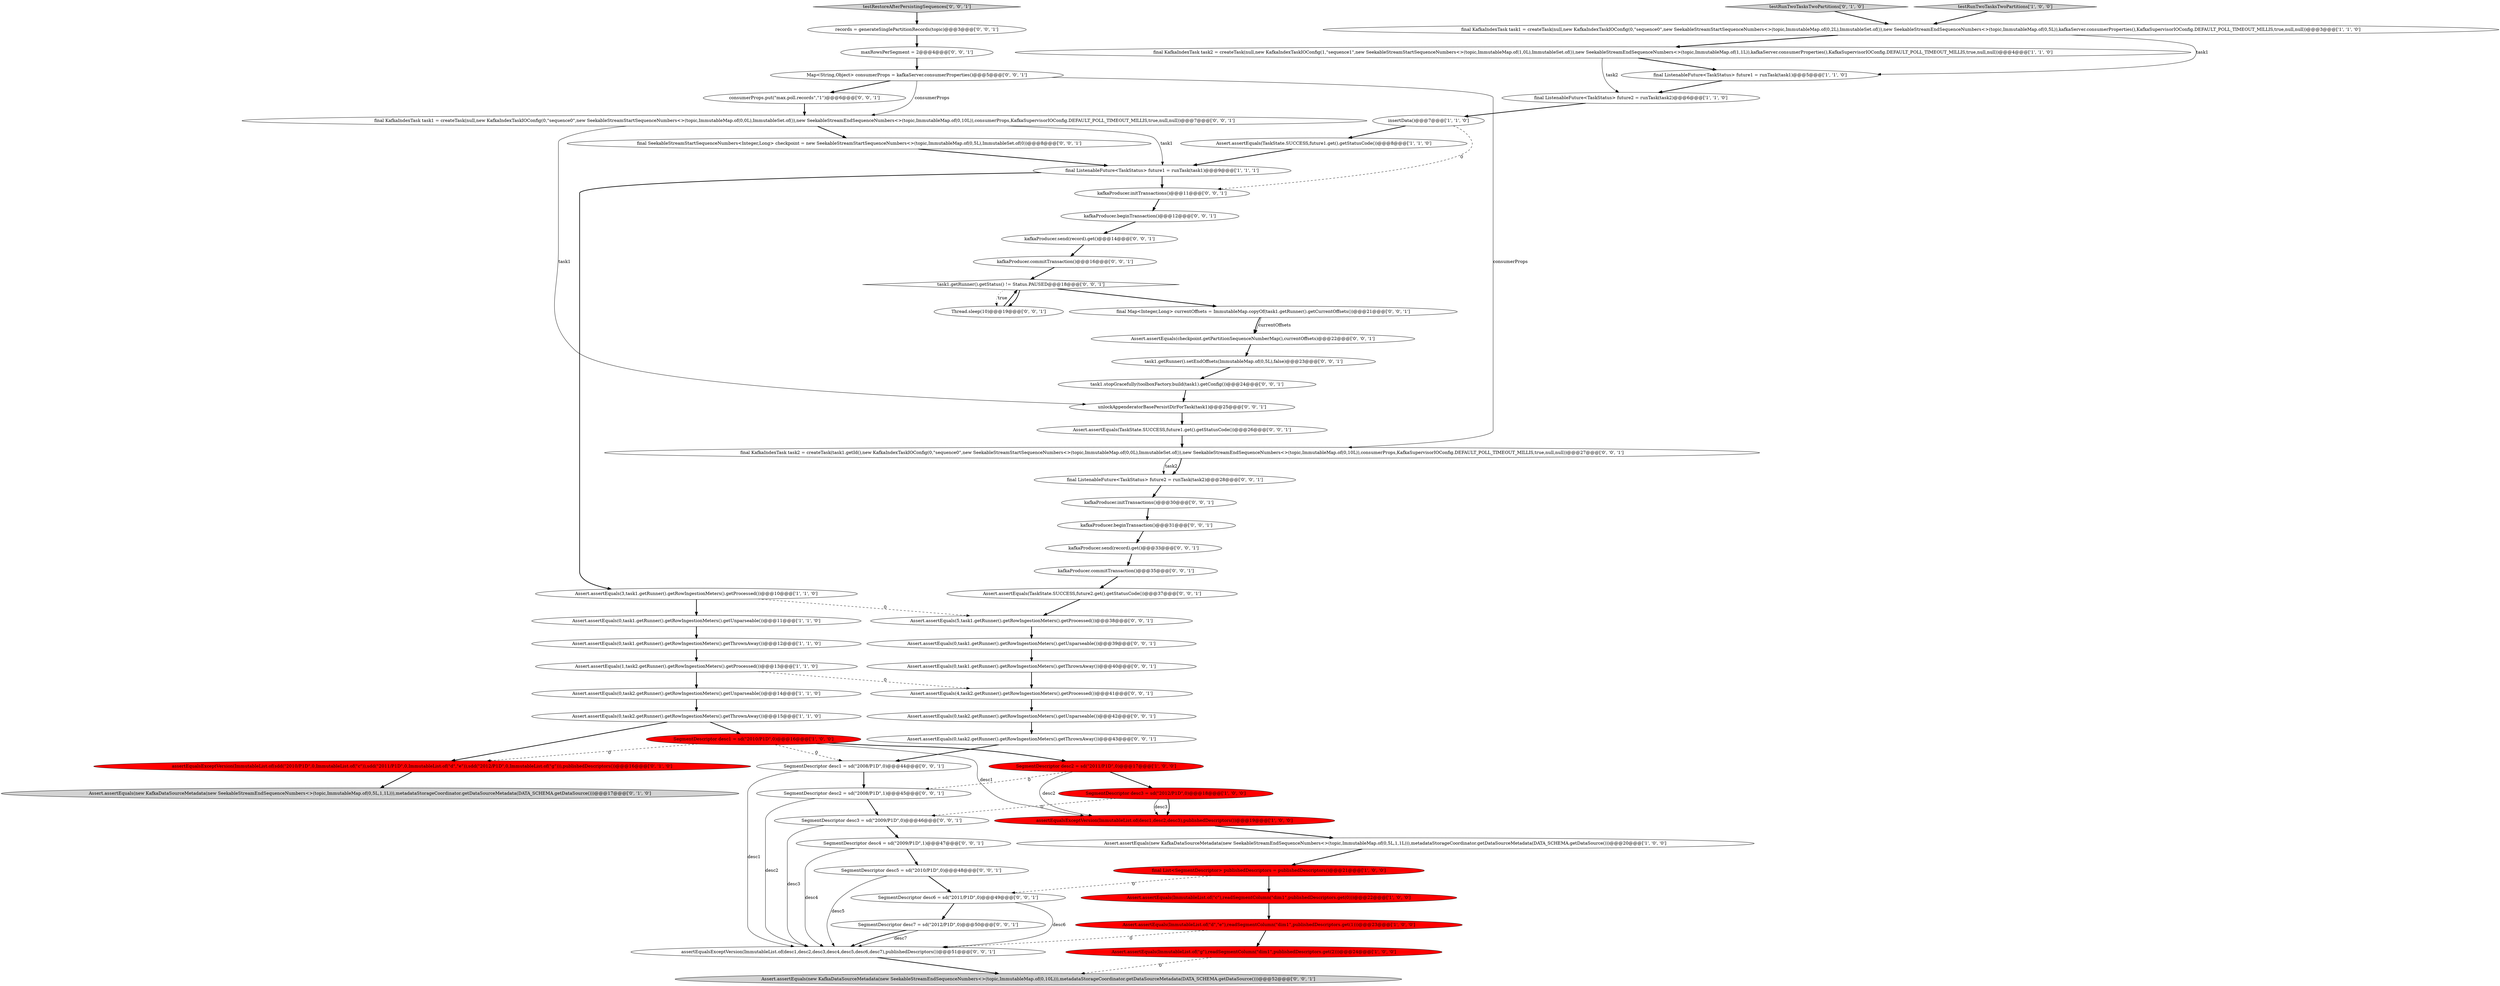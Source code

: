 digraph {
50 [style = filled, label = "kafkaProducer.beginTransaction()@@@31@@@['0', '0', '1']", fillcolor = white, shape = ellipse image = "AAA0AAABBB3BBB"];
17 [style = filled, label = "assertEqualsExceptVersion(ImmutableList.of(desc1,desc2,desc3),publishedDescriptors())@@@19@@@['1', '0', '0']", fillcolor = red, shape = ellipse image = "AAA1AAABBB1BBB"];
42 [style = filled, label = "Assert.assertEquals(5,task1.getRunner().getRowIngestionMeters().getProcessed())@@@38@@@['0', '0', '1']", fillcolor = white, shape = ellipse image = "AAA0AAABBB3BBB"];
47 [style = filled, label = "final ListenableFuture<TaskStatus> future2 = runTask(task2)@@@28@@@['0', '0', '1']", fillcolor = white, shape = ellipse image = "AAA0AAABBB3BBB"];
48 [style = filled, label = "kafkaProducer.initTransactions()@@@11@@@['0', '0', '1']", fillcolor = white, shape = ellipse image = "AAA0AAABBB3BBB"];
41 [style = filled, label = "Assert.assertEquals(0,task2.getRunner().getRowIngestionMeters().getUnparseable())@@@42@@@['0', '0', '1']", fillcolor = white, shape = ellipse image = "AAA0AAABBB3BBB"];
0 [style = filled, label = "Assert.assertEquals(TaskState.SUCCESS,future1.get().getStatusCode())@@@8@@@['1', '1', '0']", fillcolor = white, shape = ellipse image = "AAA0AAABBB1BBB"];
14 [style = filled, label = "SegmentDescriptor desc2 = sd(\"2011/P1D\",0)@@@17@@@['1', '0', '0']", fillcolor = red, shape = ellipse image = "AAA1AAABBB1BBB"];
62 [style = filled, label = "task1.getRunner().setEndOffsets(ImmutableMap.of(0,5L),false)@@@23@@@['0', '0', '1']", fillcolor = white, shape = ellipse image = "AAA0AAABBB3BBB"];
59 [style = filled, label = "kafkaProducer.send(record).get()@@@14@@@['0', '0', '1']", fillcolor = white, shape = ellipse image = "AAA0AAABBB3BBB"];
64 [style = filled, label = "Assert.assertEquals(checkpoint.getPartitionSequenceNumberMap(),currentOffsets)@@@22@@@['0', '0', '1']", fillcolor = white, shape = ellipse image = "AAA0AAABBB3BBB"];
38 [style = filled, label = "SegmentDescriptor desc1 = sd(\"2008/P1D\",0)@@@44@@@['0', '0', '1']", fillcolor = white, shape = ellipse image = "AAA0AAABBB3BBB"];
9 [style = filled, label = "final ListenableFuture<TaskStatus> future1 = runTask(task1)@@@9@@@['1', '1', '1']", fillcolor = white, shape = ellipse image = "AAA0AAABBB1BBB"];
44 [style = filled, label = "Assert.assertEquals(0,task2.getRunner().getRowIngestionMeters().getThrownAway())@@@43@@@['0', '0', '1']", fillcolor = white, shape = ellipse image = "AAA0AAABBB3BBB"];
26 [style = filled, label = "kafkaProducer.initTransactions()@@@30@@@['0', '0', '1']", fillcolor = white, shape = ellipse image = "AAA0AAABBB3BBB"];
53 [style = filled, label = "final SeekableStreamStartSequenceNumbers<Integer,Long> checkpoint = new SeekableStreamStartSequenceNumbers<>(topic,ImmutableMap.of(0,5L),ImmutableSet.of(0))@@@8@@@['0', '0', '1']", fillcolor = white, shape = ellipse image = "AAA0AAABBB3BBB"];
56 [style = filled, label = "Assert.assertEquals(TaskState.SUCCESS,future1.get().getStatusCode())@@@26@@@['0', '0', '1']", fillcolor = white, shape = ellipse image = "AAA0AAABBB3BBB"];
19 [style = filled, label = "Assert.assertEquals(3,task1.getRunner().getRowIngestionMeters().getProcessed())@@@10@@@['1', '1', '0']", fillcolor = white, shape = ellipse image = "AAA0AAABBB1BBB"];
30 [style = filled, label = "kafkaProducer.beginTransaction()@@@12@@@['0', '0', '1']", fillcolor = white, shape = ellipse image = "AAA0AAABBB3BBB"];
51 [style = filled, label = "final KafkaIndexTask task1 = createTask(null,new KafkaIndexTaskIOConfig(0,\"sequence0\",new SeekableStreamStartSequenceNumbers<>(topic,ImmutableMap.of(0,0L),ImmutableSet.of()),new SeekableStreamEndSequenceNumbers<>(topic,ImmutableMap.of(0,10L)),consumerProps,KafkaSupervisorIOConfig.DEFAULT_POLL_TIMEOUT_MILLIS,true,null,null))@@@7@@@['0', '0', '1']", fillcolor = white, shape = ellipse image = "AAA0AAABBB3BBB"];
11 [style = filled, label = "SegmentDescriptor desc3 = sd(\"2012/P1D\",0)@@@18@@@['1', '0', '0']", fillcolor = red, shape = ellipse image = "AAA1AAABBB1BBB"];
57 [style = filled, label = "testRestoreAfterPersistingSequences['0', '0', '1']", fillcolor = lightgray, shape = diamond image = "AAA0AAABBB3BBB"];
13 [style = filled, label = "Assert.assertEquals(0,task1.getRunner().getRowIngestionMeters().getThrownAway())@@@12@@@['1', '1', '0']", fillcolor = white, shape = ellipse image = "AAA0AAABBB1BBB"];
58 [style = filled, label = "task1.getRunner().getStatus() != Status.PAUSED@@@18@@@['0', '0', '1']", fillcolor = white, shape = diamond image = "AAA0AAABBB3BBB"];
21 [style = filled, label = "Assert.assertEquals(new KafkaDataSourceMetadata(new SeekableStreamEndSequenceNumbers<>(topic,ImmutableMap.of(0,5L,1,1L))),metadataStorageCoordinator.getDataSourceMetadata(DATA_SCHEMA.getDataSource()))@@@20@@@['1', '0', '0']", fillcolor = white, shape = ellipse image = "AAA0AAABBB1BBB"];
33 [style = filled, label = "Assert.assertEquals(0,task1.getRunner().getRowIngestionMeters().getUnparseable())@@@39@@@['0', '0', '1']", fillcolor = white, shape = ellipse image = "AAA0AAABBB3BBB"];
43 [style = filled, label = "final Map<Integer,Long> currentOffsets = ImmutableMap.copyOf(task1.getRunner().getCurrentOffsets())@@@21@@@['0', '0', '1']", fillcolor = white, shape = ellipse image = "AAA0AAABBB3BBB"];
52 [style = filled, label = "Assert.assertEquals(0,task1.getRunner().getRowIngestionMeters().getThrownAway())@@@40@@@['0', '0', '1']", fillcolor = white, shape = ellipse image = "AAA0AAABBB3BBB"];
20 [style = filled, label = "Assert.assertEquals(1,task2.getRunner().getRowIngestionMeters().getProcessed())@@@13@@@['1', '1', '0']", fillcolor = white, shape = ellipse image = "AAA0AAABBB1BBB"];
15 [style = filled, label = "final ListenableFuture<TaskStatus> future2 = runTask(task2)@@@6@@@['1', '1', '0']", fillcolor = white, shape = ellipse image = "AAA0AAABBB1BBB"];
32 [style = filled, label = "final KafkaIndexTask task2 = createTask(task1.getId(),new KafkaIndexTaskIOConfig(0,\"sequence0\",new SeekableStreamStartSequenceNumbers<>(topic,ImmutableMap.of(0,0L),ImmutableSet.of()),new SeekableStreamEndSequenceNumbers<>(topic,ImmutableMap.of(0,10L)),consumerProps,KafkaSupervisorIOConfig.DEFAULT_POLL_TIMEOUT_MILLIS,true,null,null))@@@27@@@['0', '0', '1']", fillcolor = white, shape = ellipse image = "AAA0AAABBB3BBB"];
18 [style = filled, label = "Assert.assertEquals(0,task2.getRunner().getRowIngestionMeters().getUnparseable())@@@14@@@['1', '1', '0']", fillcolor = white, shape = ellipse image = "AAA0AAABBB1BBB"];
10 [style = filled, label = "SegmentDescriptor desc1 = sd(\"2010/P1D\",0)@@@16@@@['1', '0', '0']", fillcolor = red, shape = ellipse image = "AAA1AAABBB1BBB"];
28 [style = filled, label = "SegmentDescriptor desc7 = sd(\"2012/P1D\",0)@@@50@@@['0', '0', '1']", fillcolor = white, shape = ellipse image = "AAA0AAABBB3BBB"];
66 [style = filled, label = "SegmentDescriptor desc5 = sd(\"2010/P1D\",0)@@@48@@@['0', '0', '1']", fillcolor = white, shape = ellipse image = "AAA0AAABBB3BBB"];
6 [style = filled, label = "Assert.assertEquals(ImmutableList.of(\"d\",\"e\"),readSegmentColumn(\"dim1\",publishedDescriptors.get(1)))@@@23@@@['1', '0', '0']", fillcolor = red, shape = ellipse image = "AAA1AAABBB1BBB"];
24 [style = filled, label = "testRunTwoTasksTwoPartitions['0', '1', '0']", fillcolor = lightgray, shape = diamond image = "AAA0AAABBB2BBB"];
54 [style = filled, label = "Assert.assertEquals(4,task2.getRunner().getRowIngestionMeters().getProcessed())@@@41@@@['0', '0', '1']", fillcolor = white, shape = ellipse image = "AAA0AAABBB3BBB"];
25 [style = filled, label = "assertEqualsExceptVersion(ImmutableList.of(sdd(\"2010/P1D\",0,ImmutableList.of(\"c\")),sdd(\"2011/P1D\",0,ImmutableList.of(\"d\",\"e\")),sdd(\"2012/P1D\",0,ImmutableList.of(\"g\"))),publishedDescriptors())@@@16@@@['0', '1', '0']", fillcolor = red, shape = ellipse image = "AAA1AAABBB2BBB"];
40 [style = filled, label = "maxRowsPerSegment = 2@@@4@@@['0', '0', '1']", fillcolor = white, shape = ellipse image = "AAA0AAABBB3BBB"];
39 [style = filled, label = "kafkaProducer.send(record).get()@@@33@@@['0', '0', '1']", fillcolor = white, shape = ellipse image = "AAA0AAABBB3BBB"];
3 [style = filled, label = "final List<SegmentDescriptor> publishedDescriptors = publishedDescriptors()@@@21@@@['1', '0', '0']", fillcolor = red, shape = ellipse image = "AAA1AAABBB1BBB"];
22 [style = filled, label = "Assert.assertEquals(ImmutableList.of(\"g\"),readSegmentColumn(\"dim1\",publishedDescriptors.get(2)))@@@24@@@['1', '0', '0']", fillcolor = red, shape = ellipse image = "AAA1AAABBB1BBB"];
65 [style = filled, label = "records = generateSinglePartitionRecords(topic)@@@3@@@['0', '0', '1']", fillcolor = white, shape = ellipse image = "AAA0AAABBB3BBB"];
2 [style = filled, label = "final KafkaIndexTask task1 = createTask(null,new KafkaIndexTaskIOConfig(0,\"sequence0\",new SeekableStreamStartSequenceNumbers<>(topic,ImmutableMap.of(0,2L),ImmutableSet.of()),new SeekableStreamEndSequenceNumbers<>(topic,ImmutableMap.of(0,5L)),kafkaServer.consumerProperties(),KafkaSupervisorIOConfig.DEFAULT_POLL_TIMEOUT_MILLIS,true,null,null))@@@3@@@['1', '1', '0']", fillcolor = white, shape = ellipse image = "AAA0AAABBB1BBB"];
37 [style = filled, label = "task1.stopGracefully(toolboxFactory.build(task1).getConfig())@@@24@@@['0', '0', '1']", fillcolor = white, shape = ellipse image = "AAA0AAABBB3BBB"];
1 [style = filled, label = "Assert.assertEquals(0,task2.getRunner().getRowIngestionMeters().getThrownAway())@@@15@@@['1', '1', '0']", fillcolor = white, shape = ellipse image = "AAA0AAABBB1BBB"];
29 [style = filled, label = "consumerProps.put(\"max.poll.records\",\"1\")@@@6@@@['0', '0', '1']", fillcolor = white, shape = ellipse image = "AAA0AAABBB3BBB"];
35 [style = filled, label = "kafkaProducer.commitTransaction()@@@16@@@['0', '0', '1']", fillcolor = white, shape = ellipse image = "AAA0AAABBB3BBB"];
55 [style = filled, label = "SegmentDescriptor desc2 = sd(\"2008/P1D\",1)@@@45@@@['0', '0', '1']", fillcolor = white, shape = ellipse image = "AAA0AAABBB3BBB"];
12 [style = filled, label = "final ListenableFuture<TaskStatus> future1 = runTask(task1)@@@5@@@['1', '1', '0']", fillcolor = white, shape = ellipse image = "AAA0AAABBB1BBB"];
36 [style = filled, label = "SegmentDescriptor desc6 = sd(\"2011/P1D\",0)@@@49@@@['0', '0', '1']", fillcolor = white, shape = ellipse image = "AAA0AAABBB3BBB"];
23 [style = filled, label = "Assert.assertEquals(new KafkaDataSourceMetadata(new SeekableStreamEndSequenceNumbers<>(topic,ImmutableMap.of(0,5L,1,1L))),metadataStorageCoordinator.getDataSourceMetadata(DATA_SCHEMA.getDataSource()))@@@17@@@['0', '1', '0']", fillcolor = lightgray, shape = ellipse image = "AAA0AAABBB2BBB"];
61 [style = filled, label = "SegmentDescriptor desc3 = sd(\"2009/P1D\",0)@@@46@@@['0', '0', '1']", fillcolor = white, shape = ellipse image = "AAA0AAABBB3BBB"];
27 [style = filled, label = "kafkaProducer.commitTransaction()@@@35@@@['0', '0', '1']", fillcolor = white, shape = ellipse image = "AAA0AAABBB3BBB"];
45 [style = filled, label = "Thread.sleep(10)@@@19@@@['0', '0', '1']", fillcolor = white, shape = ellipse image = "AAA0AAABBB3BBB"];
16 [style = filled, label = "insertData()@@@7@@@['1', '1', '0']", fillcolor = white, shape = ellipse image = "AAA0AAABBB1BBB"];
60 [style = filled, label = "SegmentDescriptor desc4 = sd(\"2009/P1D\",1)@@@47@@@['0', '0', '1']", fillcolor = white, shape = ellipse image = "AAA0AAABBB3BBB"];
8 [style = filled, label = "Assert.assertEquals(ImmutableList.of(\"c\"),readSegmentColumn(\"dim1\",publishedDescriptors.get(0)))@@@22@@@['1', '0', '0']", fillcolor = red, shape = ellipse image = "AAA1AAABBB1BBB"];
4 [style = filled, label = "final KafkaIndexTask task2 = createTask(null,new KafkaIndexTaskIOConfig(1,\"sequence1\",new SeekableStreamStartSequenceNumbers<>(topic,ImmutableMap.of(1,0L),ImmutableSet.of()),new SeekableStreamEndSequenceNumbers<>(topic,ImmutableMap.of(1,1L)),kafkaServer.consumerProperties(),KafkaSupervisorIOConfig.DEFAULT_POLL_TIMEOUT_MILLIS,true,null,null))@@@4@@@['1', '1', '0']", fillcolor = white, shape = ellipse image = "AAA0AAABBB1BBB"];
49 [style = filled, label = "Assert.assertEquals(new KafkaDataSourceMetadata(new SeekableStreamEndSequenceNumbers<>(topic,ImmutableMap.of(0,10L))),metadataStorageCoordinator.getDataSourceMetadata(DATA_SCHEMA.getDataSource()))@@@52@@@['0', '0', '1']", fillcolor = lightgray, shape = ellipse image = "AAA0AAABBB3BBB"];
63 [style = filled, label = "Assert.assertEquals(TaskState.SUCCESS,future2.get().getStatusCode())@@@37@@@['0', '0', '1']", fillcolor = white, shape = ellipse image = "AAA0AAABBB3BBB"];
46 [style = filled, label = "Map<String,Object> consumerProps = kafkaServer.consumerProperties()@@@5@@@['0', '0', '1']", fillcolor = white, shape = ellipse image = "AAA0AAABBB3BBB"];
7 [style = filled, label = "testRunTwoTasksTwoPartitions['1', '0', '0']", fillcolor = lightgray, shape = diamond image = "AAA0AAABBB1BBB"];
34 [style = filled, label = "assertEqualsExceptVersion(ImmutableList.of(desc1,desc2,desc3,desc4,desc5,desc6,desc7),publishedDescriptors())@@@51@@@['0', '0', '1']", fillcolor = white, shape = ellipse image = "AAA0AAABBB3BBB"];
31 [style = filled, label = "unlockAppenderatorBasePersistDirForTask(task1)@@@25@@@['0', '0', '1']", fillcolor = white, shape = ellipse image = "AAA0AAABBB3BBB"];
5 [style = filled, label = "Assert.assertEquals(0,task1.getRunner().getRowIngestionMeters().getUnparseable())@@@11@@@['1', '1', '0']", fillcolor = white, shape = ellipse image = "AAA0AAABBB1BBB"];
16->0 [style = bold, label=""];
31->56 [style = bold, label=""];
6->22 [style = bold, label=""];
10->17 [style = solid, label="desc1"];
10->38 [style = dashed, label="0"];
36->28 [style = bold, label=""];
51->53 [style = bold, label=""];
8->6 [style = bold, label=""];
6->34 [style = dashed, label="0"];
19->5 [style = bold, label=""];
37->31 [style = bold, label=""];
2->12 [style = solid, label="task1"];
47->26 [style = bold, label=""];
66->36 [style = bold, label=""];
14->11 [style = bold, label=""];
17->21 [style = bold, label=""];
29->51 [style = bold, label=""];
38->55 [style = bold, label=""];
21->3 [style = bold, label=""];
60->66 [style = bold, label=""];
55->34 [style = solid, label="desc2"];
56->32 [style = bold, label=""];
10->14 [style = bold, label=""];
3->36 [style = dashed, label="0"];
22->49 [style = dashed, label="0"];
4->15 [style = solid, label="task2"];
9->48 [style = bold, label=""];
54->41 [style = bold, label=""];
2->4 [style = bold, label=""];
50->39 [style = bold, label=""];
44->38 [style = bold, label=""];
36->34 [style = solid, label="desc6"];
20->18 [style = bold, label=""];
16->48 [style = dashed, label="0"];
18->1 [style = bold, label=""];
7->2 [style = bold, label=""];
59->35 [style = bold, label=""];
11->17 [style = bold, label=""];
57->65 [style = bold, label=""];
52->54 [style = bold, label=""];
63->42 [style = bold, label=""];
65->40 [style = bold, label=""];
33->52 [style = bold, label=""];
58->43 [style = bold, label=""];
34->49 [style = bold, label=""];
28->34 [style = solid, label="desc7"];
38->34 [style = solid, label="desc1"];
43->64 [style = solid, label="currentOffsets"];
51->9 [style = solid, label="task1"];
14->17 [style = solid, label="desc2"];
46->29 [style = bold, label=""];
55->61 [style = bold, label=""];
45->58 [style = bold, label=""];
64->62 [style = bold, label=""];
51->31 [style = solid, label="task1"];
60->34 [style = solid, label="desc4"];
20->54 [style = dashed, label="0"];
3->8 [style = bold, label=""];
5->13 [style = bold, label=""];
14->55 [style = dashed, label="0"];
35->58 [style = bold, label=""];
4->12 [style = bold, label=""];
9->19 [style = bold, label=""];
30->59 [style = bold, label=""];
66->34 [style = solid, label="desc5"];
53->9 [style = bold, label=""];
48->30 [style = bold, label=""];
1->25 [style = bold, label=""];
10->25 [style = dashed, label="0"];
19->42 [style = dashed, label="0"];
0->9 [style = bold, label=""];
43->64 [style = bold, label=""];
61->60 [style = bold, label=""];
61->34 [style = solid, label="desc3"];
24->2 [style = bold, label=""];
28->34 [style = bold, label=""];
25->23 [style = bold, label=""];
12->15 [style = bold, label=""];
42->33 [style = bold, label=""];
11->17 [style = solid, label="desc3"];
27->63 [style = bold, label=""];
39->27 [style = bold, label=""];
15->16 [style = bold, label=""];
46->32 [style = solid, label="consumerProps"];
40->46 [style = bold, label=""];
32->47 [style = solid, label="task2"];
32->47 [style = bold, label=""];
62->37 [style = bold, label=""];
26->50 [style = bold, label=""];
58->45 [style = bold, label=""];
11->61 [style = dashed, label="0"];
46->51 [style = solid, label="consumerProps"];
58->45 [style = dotted, label="true"];
1->10 [style = bold, label=""];
41->44 [style = bold, label=""];
13->20 [style = bold, label=""];
}
